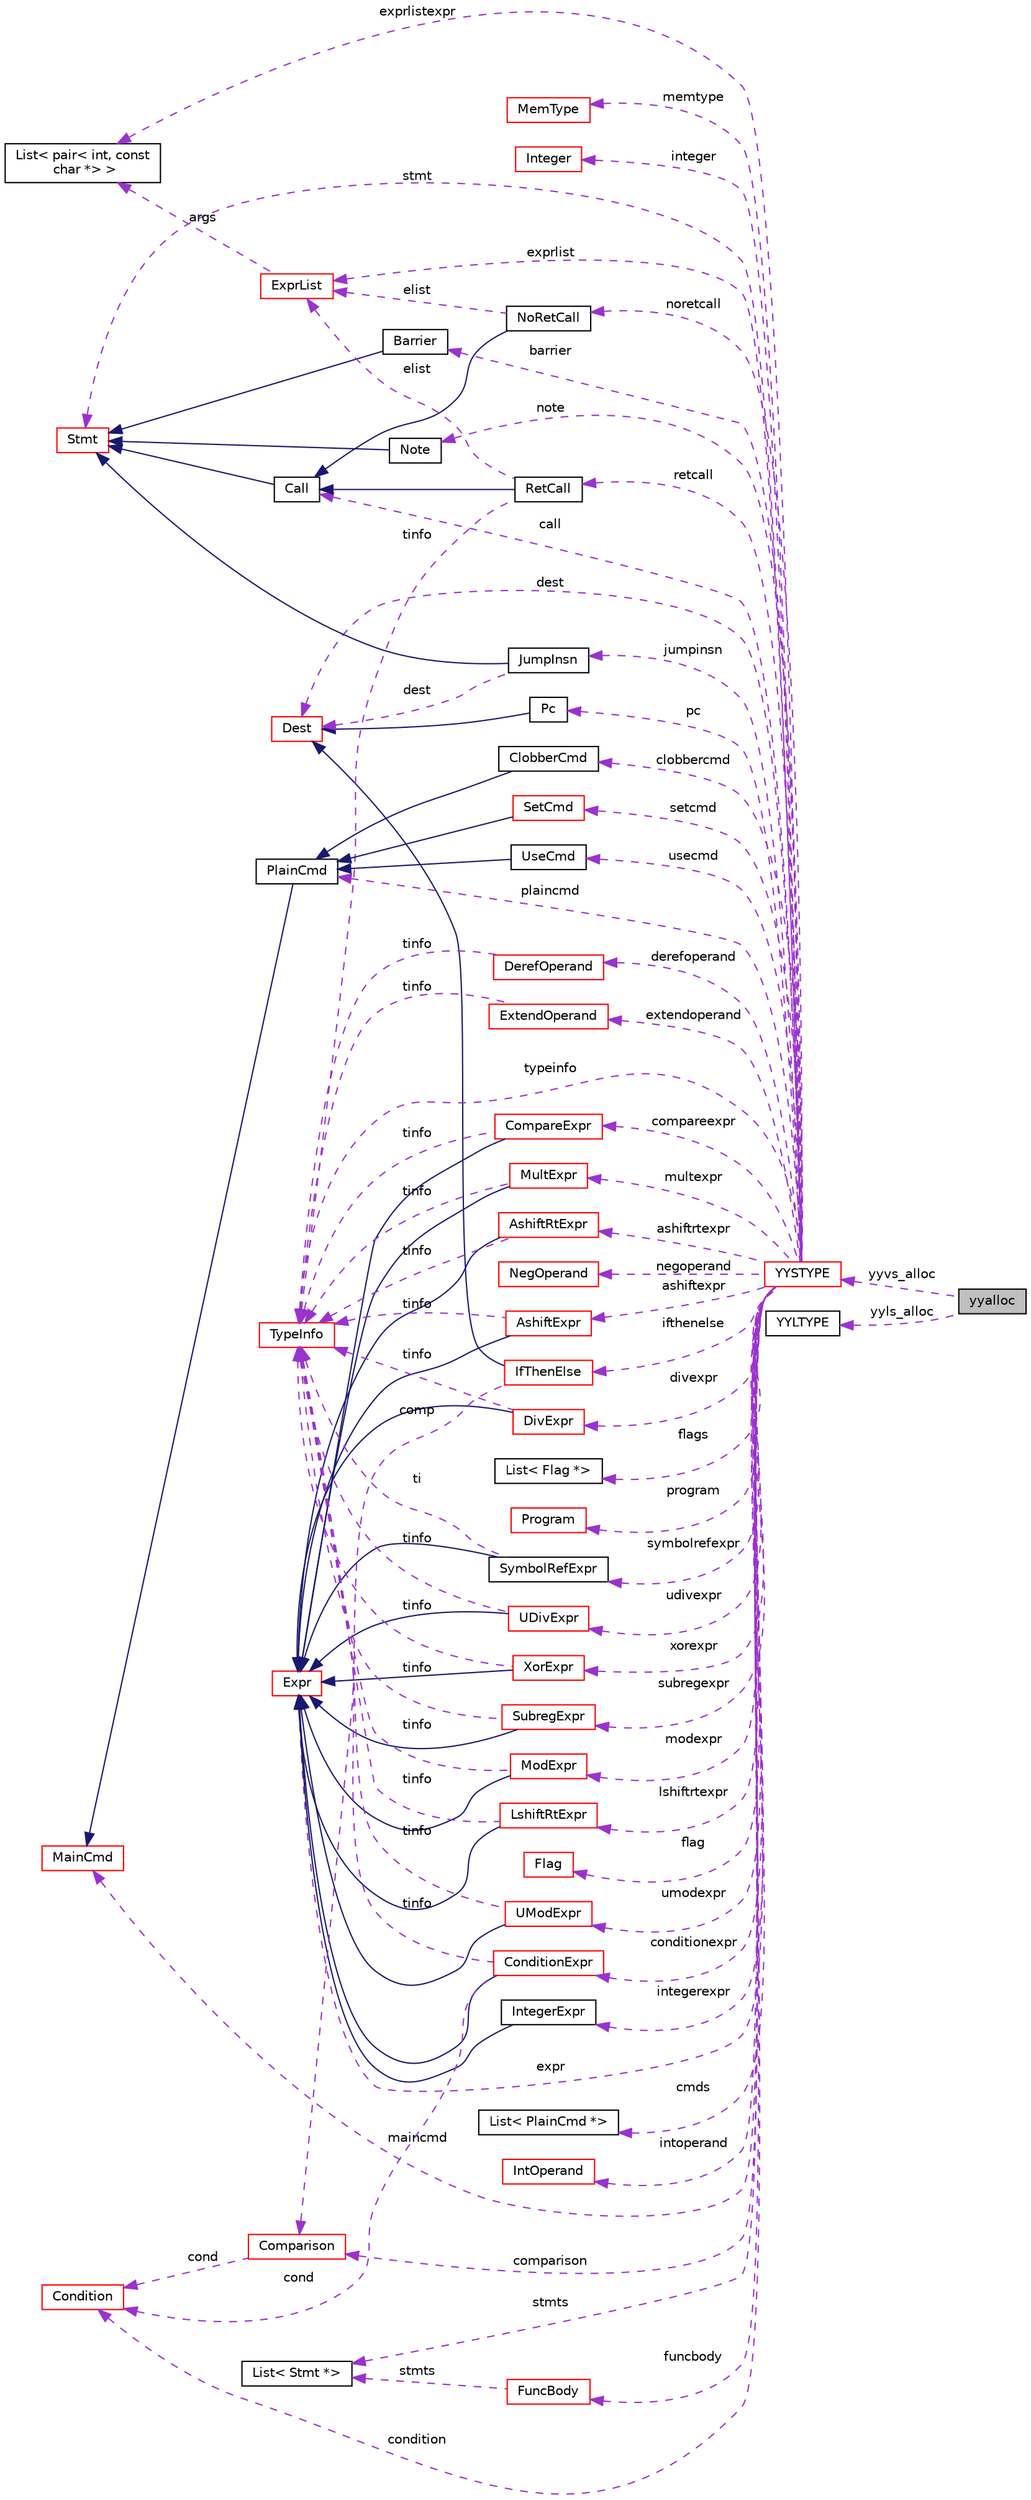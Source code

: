 digraph "yyalloc"
{
  edge [fontname="Helvetica",fontsize="10",labelfontname="Helvetica",labelfontsize="10"];
  node [fontname="Helvetica",fontsize="10",shape=record];
  rankdir="LR";
  Node1 [label="yyalloc",height=0.2,width=0.4,color="black", fillcolor="grey75", style="filled", fontcolor="black"];
  Node2 -> Node1 [dir="back",color="darkorchid3",fontsize="10",style="dashed",label=" yyvs_alloc" ,fontname="Helvetica"];
  Node2 [label="YYSTYPE",height=0.2,width=0.4,color="red", fillcolor="white", style="filled",URL="$union_y_y_s_t_y_p_e.html"];
  Node3 -> Node2 [dir="back",color="darkorchid3",fontsize="10",style="dashed",label=" dest" ,fontname="Helvetica"];
  Node3 [label="Dest",height=0.2,width=0.4,color="red", fillcolor="white", style="filled",URL="$class_dest.html"];
  Node7 -> Node2 [dir="back",color="darkorchid3",fontsize="10",style="dashed",label=" memtype" ,fontname="Helvetica"];
  Node7 [label="MemType",height=0.2,width=0.4,color="red", fillcolor="white", style="filled",URL="$class_mem_type.html"];
  Node8 -> Node2 [dir="back",color="darkorchid3",fontsize="10",style="dashed",label=" integer" ,fontname="Helvetica"];
  Node8 [label="Integer",height=0.2,width=0.4,color="red", fillcolor="white", style="filled",URL="$class_integer.html"];
  Node9 -> Node2 [dir="back",color="darkorchid3",fontsize="10",style="dashed",label=" noretcall" ,fontname="Helvetica"];
  Node9 [label="NoRetCall",height=0.2,width=0.4,color="black", fillcolor="white", style="filled",URL="$class_no_ret_call.html"];
  Node10 -> Node9 [dir="back",color="midnightblue",fontsize="10",style="solid",fontname="Helvetica"];
  Node10 [label="Call",height=0.2,width=0.4,color="black", fillcolor="white", style="filled",URL="$class_call.html"];
  Node11 -> Node10 [dir="back",color="midnightblue",fontsize="10",style="solid",fontname="Helvetica"];
  Node11 [label="Stmt",height=0.2,width=0.4,color="red", fillcolor="white", style="filled",URL="$class_stmt.html"];
  Node12 -> Node9 [dir="back",color="darkorchid3",fontsize="10",style="dashed",label=" elist" ,fontname="Helvetica"];
  Node12 [label="ExprList",height=0.2,width=0.4,color="red", fillcolor="white", style="filled",URL="$class_expr_list.html"];
  Node13 -> Node12 [dir="back",color="darkorchid3",fontsize="10",style="dashed",label=" args" ,fontname="Helvetica"];
  Node13 [label="List\< pair\< int, const\l char *\> \>",height=0.2,width=0.4,color="black", fillcolor="white", style="filled",URL="$class_list.html"];
  Node14 -> Node2 [dir="back",color="darkorchid3",fontsize="10",style="dashed",label=" compareexpr" ,fontname="Helvetica"];
  Node14 [label="CompareExpr",height=0.2,width=0.4,color="red", fillcolor="white", style="filled",URL="$class_compare_expr.html"];
  Node15 -> Node14 [dir="back",color="midnightblue",fontsize="10",style="solid",fontname="Helvetica"];
  Node15 [label="Expr",height=0.2,width=0.4,color="red", fillcolor="white", style="filled",URL="$class_expr.html"];
  Node16 -> Node14 [dir="back",color="darkorchid3",fontsize="10",style="dashed",label=" tinfo" ,fontname="Helvetica"];
  Node16 [label="TypeInfo",height=0.2,width=0.4,color="red", fillcolor="white", style="filled",URL="$class_type_info.html"];
  Node17 -> Node2 [dir="back",color="darkorchid3",fontsize="10",style="dashed",label=" xorexpr" ,fontname="Helvetica"];
  Node17 [label="XorExpr",height=0.2,width=0.4,color="red", fillcolor="white", style="filled",URL="$class_xor_expr.html"];
  Node15 -> Node17 [dir="back",color="midnightblue",fontsize="10",style="solid",fontname="Helvetica"];
  Node16 -> Node17 [dir="back",color="darkorchid3",fontsize="10",style="dashed",label=" tinfo" ,fontname="Helvetica"];
  Node18 -> Node2 [dir="back",color="darkorchid3",fontsize="10",style="dashed",label=" maincmd" ,fontname="Helvetica"];
  Node18 [label="MainCmd",height=0.2,width=0.4,color="red", fillcolor="white", style="filled",URL="$class_main_cmd.html"];
  Node19 -> Node2 [dir="back",color="darkorchid3",fontsize="10",style="dashed",label=" note" ,fontname="Helvetica"];
  Node19 [label="Note",height=0.2,width=0.4,color="black", fillcolor="white", style="filled",URL="$class_note.html"];
  Node11 -> Node19 [dir="back",color="midnightblue",fontsize="10",style="solid",fontname="Helvetica"];
  Node20 -> Node2 [dir="back",color="darkorchid3",fontsize="10",style="dashed",label=" pc" ,fontname="Helvetica"];
  Node20 [label="Pc",height=0.2,width=0.4,color="black", fillcolor="white", style="filled",URL="$class_pc.html"];
  Node3 -> Node20 [dir="back",color="midnightblue",fontsize="10",style="solid",fontname="Helvetica"];
  Node21 -> Node2 [dir="back",color="darkorchid3",fontsize="10",style="dashed",label=" jumpinsn" ,fontname="Helvetica"];
  Node21 [label="JumpInsn",height=0.2,width=0.4,color="black", fillcolor="white", style="filled",URL="$class_jump_insn.html"];
  Node11 -> Node21 [dir="back",color="midnightblue",fontsize="10",style="solid",fontname="Helvetica"];
  Node3 -> Node21 [dir="back",color="darkorchid3",fontsize="10",style="dashed",label=" dest" ,fontname="Helvetica"];
  Node15 -> Node2 [dir="back",color="darkorchid3",fontsize="10",style="dashed",label=" expr" ,fontname="Helvetica"];
  Node22 -> Node2 [dir="back",color="darkorchid3",fontsize="10",style="dashed",label=" extendoperand" ,fontname="Helvetica"];
  Node22 [label="ExtendOperand",height=0.2,width=0.4,color="red", fillcolor="white", style="filled",URL="$class_extend_operand.html"];
  Node16 -> Node22 [dir="back",color="darkorchid3",fontsize="10",style="dashed",label=" tinfo" ,fontname="Helvetica"];
  Node23 -> Node2 [dir="back",color="darkorchid3",fontsize="10",style="dashed",label=" ashiftrtexpr" ,fontname="Helvetica"];
  Node23 [label="AshiftRtExpr",height=0.2,width=0.4,color="red", fillcolor="white", style="filled",URL="$class_ashift_rt_expr.html"];
  Node15 -> Node23 [dir="back",color="midnightblue",fontsize="10",style="solid",fontname="Helvetica"];
  Node16 -> Node23 [dir="back",color="darkorchid3",fontsize="10",style="dashed",label=" tinfo" ,fontname="Helvetica"];
  Node16 -> Node2 [dir="back",color="darkorchid3",fontsize="10",style="dashed",label=" typeinfo" ,fontname="Helvetica"];
  Node24 -> Node2 [dir="back",color="darkorchid3",fontsize="10",style="dashed",label=" symbolrefexpr" ,fontname="Helvetica"];
  Node24 [label="SymbolRefExpr",height=0.2,width=0.4,color="black", fillcolor="white", style="filled",URL="$class_symbol_ref_expr.html"];
  Node15 -> Node24 [dir="back",color="midnightblue",fontsize="10",style="solid",fontname="Helvetica"];
  Node16 -> Node24 [dir="back",color="darkorchid3",fontsize="10",style="dashed",label=" ti" ,fontname="Helvetica"];
  Node25 -> Node2 [dir="back",color="darkorchid3",fontsize="10",style="dashed",label=" usecmd" ,fontname="Helvetica"];
  Node25 [label="UseCmd",height=0.2,width=0.4,color="black", fillcolor="white", style="filled",URL="$class_use_cmd.html"];
  Node26 -> Node25 [dir="back",color="midnightblue",fontsize="10",style="solid",fontname="Helvetica"];
  Node26 [label="PlainCmd",height=0.2,width=0.4,color="black", fillcolor="white", style="filled",URL="$class_plain_cmd.html"];
  Node18 -> Node26 [dir="back",color="midnightblue",fontsize="10",style="solid",fontname="Helvetica"];
  Node27 -> Node2 [dir="back",color="darkorchid3",fontsize="10",style="dashed",label=" clobbercmd" ,fontname="Helvetica"];
  Node27 [label="ClobberCmd",height=0.2,width=0.4,color="black", fillcolor="white", style="filled",URL="$class_clobber_cmd.html"];
  Node26 -> Node27 [dir="back",color="midnightblue",fontsize="10",style="solid",fontname="Helvetica"];
  Node26 -> Node2 [dir="back",color="darkorchid3",fontsize="10",style="dashed",label=" plaincmd" ,fontname="Helvetica"];
  Node28 -> Node2 [dir="back",color="darkorchid3",fontsize="10",style="dashed",label=" divexpr" ,fontname="Helvetica"];
  Node28 [label="DivExpr",height=0.2,width=0.4,color="red", fillcolor="white", style="filled",URL="$class_div_expr.html"];
  Node15 -> Node28 [dir="back",color="midnightblue",fontsize="10",style="solid",fontname="Helvetica"];
  Node16 -> Node28 [dir="back",color="darkorchid3",fontsize="10",style="dashed",label=" tinfo" ,fontname="Helvetica"];
  Node29 -> Node2 [dir="back",color="darkorchid3",fontsize="10",style="dashed",label=" negoperand" ,fontname="Helvetica"];
  Node29 [label="NegOperand",height=0.2,width=0.4,color="red", fillcolor="white", style="filled",URL="$class_neg_operand.html"];
  Node11 -> Node2 [dir="back",color="darkorchid3",fontsize="10",style="dashed",label=" stmt" ,fontname="Helvetica"];
  Node30 -> Node2 [dir="back",color="darkorchid3",fontsize="10",style="dashed",label=" udivexpr" ,fontname="Helvetica"];
  Node30 [label="UDivExpr",height=0.2,width=0.4,color="red", fillcolor="white", style="filled",URL="$class_u_div_expr.html"];
  Node15 -> Node30 [dir="back",color="midnightblue",fontsize="10",style="solid",fontname="Helvetica"];
  Node16 -> Node30 [dir="back",color="darkorchid3",fontsize="10",style="dashed",label=" tinfo" ,fontname="Helvetica"];
  Node31 -> Node2 [dir="back",color="darkorchid3",fontsize="10",style="dashed",label=" stmts" ,fontname="Helvetica"];
  Node31 [label="List\< Stmt *\>",height=0.2,width=0.4,color="black", fillcolor="white", style="filled",URL="$class_list.html"];
  Node32 -> Node2 [dir="back",color="darkorchid3",fontsize="10",style="dashed",label=" retcall" ,fontname="Helvetica"];
  Node32 [label="RetCall",height=0.2,width=0.4,color="black", fillcolor="white", style="filled",URL="$class_ret_call.html"];
  Node10 -> Node32 [dir="back",color="midnightblue",fontsize="10",style="solid",fontname="Helvetica"];
  Node16 -> Node32 [dir="back",color="darkorchid3",fontsize="10",style="dashed",label=" tinfo" ,fontname="Helvetica"];
  Node12 -> Node32 [dir="back",color="darkorchid3",fontsize="10",style="dashed",label=" elist" ,fontname="Helvetica"];
  Node33 -> Node2 [dir="back",color="darkorchid3",fontsize="10",style="dashed",label=" flags" ,fontname="Helvetica"];
  Node33 [label="List\< Flag *\>",height=0.2,width=0.4,color="black", fillcolor="white", style="filled",URL="$class_list.html"];
  Node34 -> Node2 [dir="back",color="darkorchid3",fontsize="10",style="dashed",label=" program" ,fontname="Helvetica"];
  Node34 [label="Program",height=0.2,width=0.4,color="red", fillcolor="white", style="filled",URL="$class_program.html"];
  Node36 -> Node2 [dir="back",color="darkorchid3",fontsize="10",style="dashed",label=" conditionexpr" ,fontname="Helvetica"];
  Node36 [label="ConditionExpr",height=0.2,width=0.4,color="red", fillcolor="white", style="filled",URL="$class_condition_expr.html"];
  Node15 -> Node36 [dir="back",color="midnightblue",fontsize="10",style="solid",fontname="Helvetica"];
  Node16 -> Node36 [dir="back",color="darkorchid3",fontsize="10",style="dashed",label=" tinfo" ,fontname="Helvetica"];
  Node37 -> Node36 [dir="back",color="darkorchid3",fontsize="10",style="dashed",label=" cond" ,fontname="Helvetica"];
  Node37 [label="Condition",height=0.2,width=0.4,color="red", fillcolor="white", style="filled",URL="$class_condition.html"];
  Node38 -> Node2 [dir="back",color="darkorchid3",fontsize="10",style="dashed",label=" ashiftexpr" ,fontname="Helvetica"];
  Node38 [label="AshiftExpr",height=0.2,width=0.4,color="red", fillcolor="white", style="filled",URL="$class_ashift_expr.html"];
  Node15 -> Node38 [dir="back",color="midnightblue",fontsize="10",style="solid",fontname="Helvetica"];
  Node16 -> Node38 [dir="back",color="darkorchid3",fontsize="10",style="dashed",label=" tinfo" ,fontname="Helvetica"];
  Node39 -> Node2 [dir="back",color="darkorchid3",fontsize="10",style="dashed",label=" derefoperand" ,fontname="Helvetica"];
  Node39 [label="DerefOperand",height=0.2,width=0.4,color="red", fillcolor="white", style="filled",URL="$class_deref_operand.html"];
  Node16 -> Node39 [dir="back",color="darkorchid3",fontsize="10",style="dashed",label=" tinfo" ,fontname="Helvetica"];
  Node41 -> Node2 [dir="back",color="darkorchid3",fontsize="10",style="dashed",label=" lshiftrtexpr" ,fontname="Helvetica"];
  Node41 [label="LshiftRtExpr",height=0.2,width=0.4,color="red", fillcolor="white", style="filled",URL="$class_lshift_rt_expr.html"];
  Node15 -> Node41 [dir="back",color="midnightblue",fontsize="10",style="solid",fontname="Helvetica"];
  Node16 -> Node41 [dir="back",color="darkorchid3",fontsize="10",style="dashed",label=" tinfo" ,fontname="Helvetica"];
  Node42 -> Node2 [dir="back",color="darkorchid3",fontsize="10",style="dashed",label=" modexpr" ,fontname="Helvetica"];
  Node42 [label="ModExpr",height=0.2,width=0.4,color="red", fillcolor="white", style="filled",URL="$class_mod_expr.html"];
  Node15 -> Node42 [dir="back",color="midnightblue",fontsize="10",style="solid",fontname="Helvetica"];
  Node16 -> Node42 [dir="back",color="darkorchid3",fontsize="10",style="dashed",label=" tinfo" ,fontname="Helvetica"];
  Node43 -> Node2 [dir="back",color="darkorchid3",fontsize="10",style="dashed",label=" flag" ,fontname="Helvetica"];
  Node43 [label="Flag",height=0.2,width=0.4,color="red", fillcolor="white", style="filled",URL="$class_flag.html"];
  Node44 -> Node2 [dir="back",color="darkorchid3",fontsize="10",style="dashed",label=" barrier" ,fontname="Helvetica"];
  Node44 [label="Barrier",height=0.2,width=0.4,color="black", fillcolor="white", style="filled",URL="$class_barrier.html"];
  Node11 -> Node44 [dir="back",color="midnightblue",fontsize="10",style="solid",fontname="Helvetica"];
  Node45 -> Node2 [dir="back",color="darkorchid3",fontsize="10",style="dashed",label=" funcbody" ,fontname="Helvetica"];
  Node45 [label="FuncBody",height=0.2,width=0.4,color="red", fillcolor="white", style="filled",URL="$class_func_body.html"];
  Node31 -> Node45 [dir="back",color="darkorchid3",fontsize="10",style="dashed",label=" stmts" ,fontname="Helvetica"];
  Node13 -> Node2 [dir="back",color="darkorchid3",fontsize="10",style="dashed",label=" exprlistexpr" ,fontname="Helvetica"];
  Node48 -> Node2 [dir="back",color="darkorchid3",fontsize="10",style="dashed",label=" umodexpr" ,fontname="Helvetica"];
  Node48 [label="UModExpr",height=0.2,width=0.4,color="red", fillcolor="white", style="filled",URL="$class_u_mod_expr.html"];
  Node15 -> Node48 [dir="back",color="midnightblue",fontsize="10",style="solid",fontname="Helvetica"];
  Node16 -> Node48 [dir="back",color="darkorchid3",fontsize="10",style="dashed",label=" tinfo" ,fontname="Helvetica"];
  Node49 -> Node2 [dir="back",color="darkorchid3",fontsize="10",style="dashed",label=" setcmd" ,fontname="Helvetica"];
  Node49 [label="SetCmd",height=0.2,width=0.4,color="red", fillcolor="white", style="filled",URL="$class_set_cmd.html"];
  Node26 -> Node49 [dir="back",color="midnightblue",fontsize="10",style="solid",fontname="Helvetica"];
  Node50 -> Node2 [dir="back",color="darkorchid3",fontsize="10",style="dashed",label=" cmds" ,fontname="Helvetica"];
  Node50 [label="List\< PlainCmd *\>",height=0.2,width=0.4,color="black", fillcolor="white", style="filled",URL="$class_list.html"];
  Node51 -> Node2 [dir="back",color="darkorchid3",fontsize="10",style="dashed",label=" intoperand" ,fontname="Helvetica"];
  Node51 [label="IntOperand",height=0.2,width=0.4,color="red", fillcolor="white", style="filled",URL="$class_int_operand.html"];
  Node10 -> Node2 [dir="back",color="darkorchid3",fontsize="10",style="dashed",label=" call" ,fontname="Helvetica"];
  Node37 -> Node2 [dir="back",color="darkorchid3",fontsize="10",style="dashed",label=" condition" ,fontname="Helvetica"];
  Node52 -> Node2 [dir="back",color="darkorchid3",fontsize="10",style="dashed",label=" comparison" ,fontname="Helvetica"];
  Node52 [label="Comparison",height=0.2,width=0.4,color="red", fillcolor="white", style="filled",URL="$class_comparison.html"];
  Node37 -> Node52 [dir="back",color="darkorchid3",fontsize="10",style="dashed",label=" cond" ,fontname="Helvetica"];
  Node53 -> Node2 [dir="back",color="darkorchid3",fontsize="10",style="dashed",label=" ifthenelse" ,fontname="Helvetica"];
  Node53 [label="IfThenElse",height=0.2,width=0.4,color="red", fillcolor="white", style="filled",URL="$class_if_then_else.html"];
  Node3 -> Node53 [dir="back",color="midnightblue",fontsize="10",style="solid",fontname="Helvetica"];
  Node52 -> Node53 [dir="back",color="darkorchid3",fontsize="10",style="dashed",label=" comp" ,fontname="Helvetica"];
  Node54 -> Node2 [dir="back",color="darkorchid3",fontsize="10",style="dashed",label=" integerexpr" ,fontname="Helvetica"];
  Node54 [label="IntegerExpr",height=0.2,width=0.4,color="black", fillcolor="white", style="filled",URL="$class_integer_expr.html"];
  Node15 -> Node54 [dir="back",color="midnightblue",fontsize="10",style="solid",fontname="Helvetica"];
  Node12 -> Node2 [dir="back",color="darkorchid3",fontsize="10",style="dashed",label=" exprlist" ,fontname="Helvetica"];
  Node55 -> Node2 [dir="back",color="darkorchid3",fontsize="10",style="dashed",label=" subregexpr" ,fontname="Helvetica"];
  Node55 [label="SubregExpr",height=0.2,width=0.4,color="red", fillcolor="white", style="filled",URL="$class_subreg_expr.html"];
  Node15 -> Node55 [dir="back",color="midnightblue",fontsize="10",style="solid",fontname="Helvetica"];
  Node16 -> Node55 [dir="back",color="darkorchid3",fontsize="10",style="dashed",label=" tinfo" ,fontname="Helvetica"];
  Node56 -> Node2 [dir="back",color="darkorchid3",fontsize="10",style="dashed",label=" multexpr" ,fontname="Helvetica"];
  Node56 [label="MultExpr",height=0.2,width=0.4,color="red", fillcolor="white", style="filled",URL="$class_mult_expr.html"];
  Node15 -> Node56 [dir="back",color="midnightblue",fontsize="10",style="solid",fontname="Helvetica"];
  Node16 -> Node56 [dir="back",color="darkorchid3",fontsize="10",style="dashed",label=" tinfo" ,fontname="Helvetica"];
  Node66 -> Node1 [dir="back",color="darkorchid3",fontsize="10",style="dashed",label=" yyls_alloc" ,fontname="Helvetica"];
  Node66 [label="YYLTYPE",height=0.2,width=0.4,color="black", fillcolor="white", style="filled",URL="$struct_y_y_l_t_y_p_e.html"];
}
